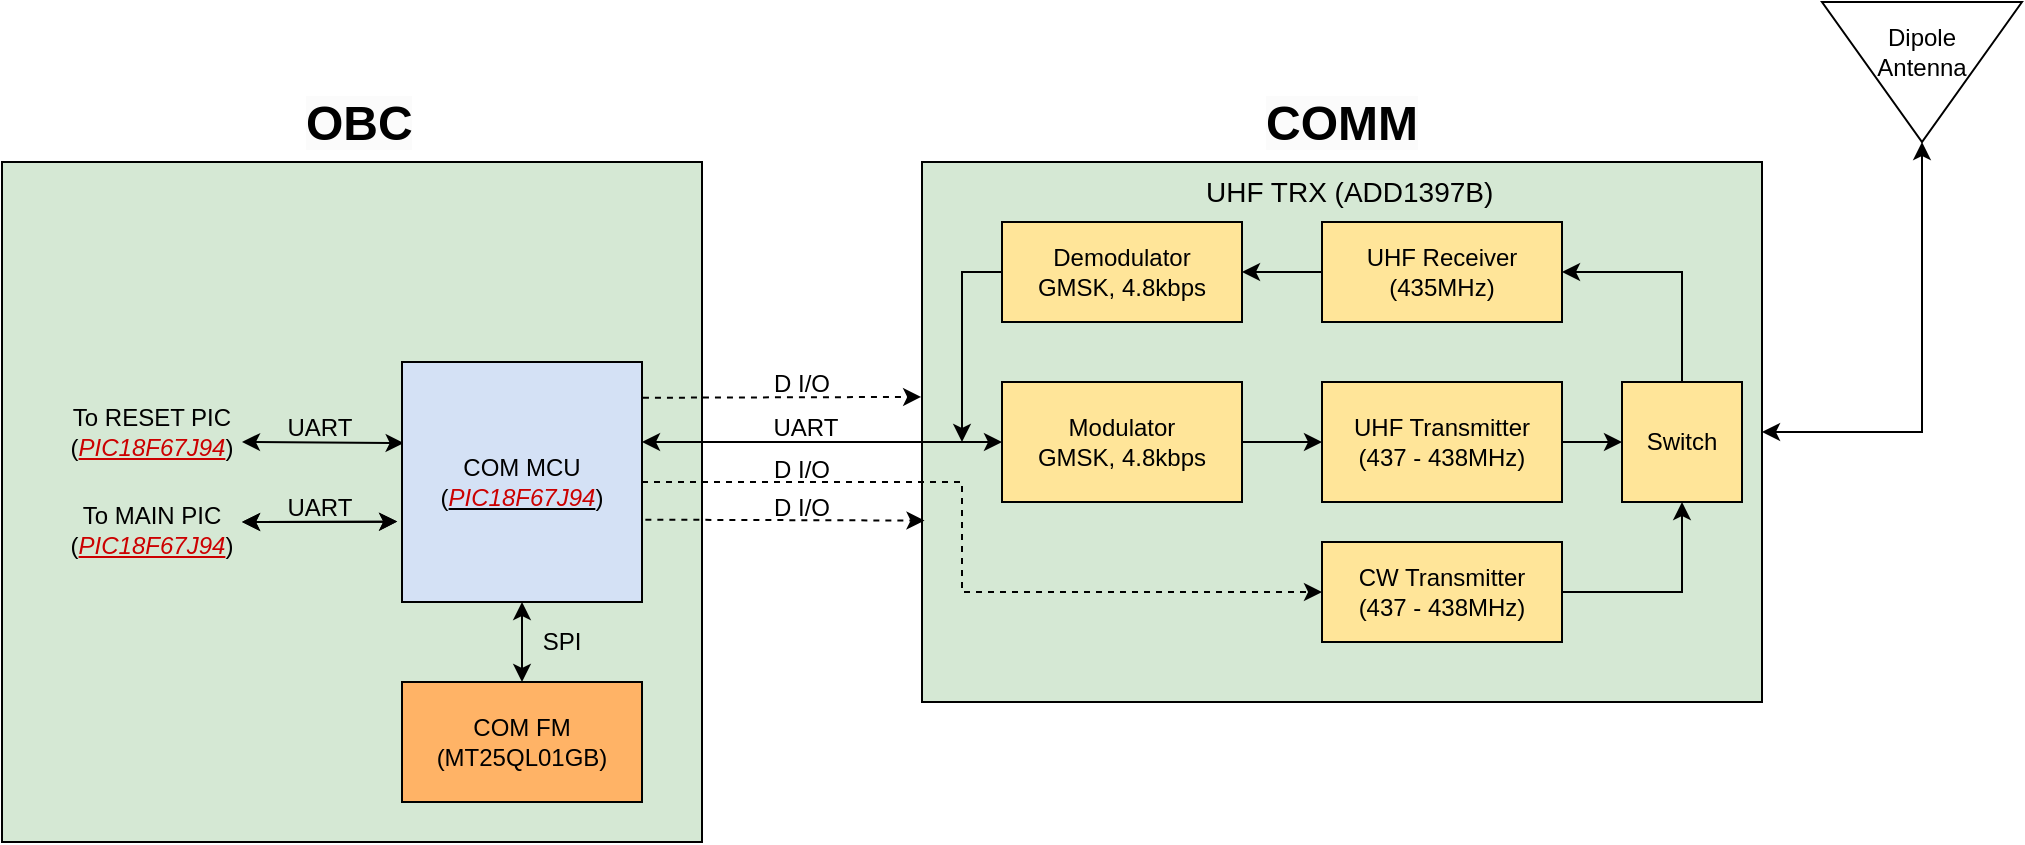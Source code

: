 <mxfile version="20.7.4" type="device"><diagram id="BN_FmwBf_V2TEMfLooTs" name="Page-1"><mxGraphModel dx="1274" dy="605" grid="1" gridSize="10" guides="1" tooltips="1" connect="1" arrows="1" fold="1" page="1" pageScale="1" pageWidth="1654" pageHeight="2336" math="0" shadow="0"><root><mxCell id="0"/><mxCell id="1" parent="0"/><mxCell id="EsB7OVVtBHfgKx1OvmBO-109" value="" style="group" parent="1" vertex="1" connectable="0"><mxGeometry x="240" y="90" width="1010" height="420" as="geometry"/></mxCell><mxCell id="EsB7OVVtBHfgKx1OvmBO-51" value="" style="rounded=0;whiteSpace=wrap;html=1;fillColor=#D5E8D4;" parent="EsB7OVVtBHfgKx1OvmBO-109" vertex="1"><mxGeometry y="80" width="350" height="340" as="geometry"/></mxCell><mxCell id="azYtpd8eH8XMr61O0K3z-15" value="" style="rounded=0;whiteSpace=wrap;html=1;fillColor=#D5E8D4;" parent="EsB7OVVtBHfgKx1OvmBO-109" vertex="1"><mxGeometry x="460" y="80" width="420" height="270" as="geometry"/></mxCell><mxCell id="azYtpd8eH8XMr61O0K3z-3" value="Demodulator&lt;br&gt;GMSK, 4.8kbps" style="rounded=0;whiteSpace=wrap;html=1;fillColor=#FFE599;" parent="EsB7OVVtBHfgKx1OvmBO-109" vertex="1"><mxGeometry x="500" y="110" width="120" height="50" as="geometry"/></mxCell><mxCell id="azYtpd8eH8XMr61O0K3z-4" value="UHF Receiver&lt;br&gt;(435MHz)" style="rounded=0;whiteSpace=wrap;html=1;fillColor=#FFE599;" parent="EsB7OVVtBHfgKx1OvmBO-109" vertex="1"><mxGeometry x="660" y="110" width="120" height="50" as="geometry"/></mxCell><mxCell id="azYtpd8eH8XMr61O0K3z-5" value="Switch" style="whiteSpace=wrap;html=1;aspect=fixed;fillColor=#FFE599;" parent="EsB7OVVtBHfgKx1OvmBO-109" vertex="1"><mxGeometry x="810" y="190" width="60" height="60" as="geometry"/></mxCell><mxCell id="azYtpd8eH8XMr61O0K3z-7" value="UHF Transmitter&lt;br&gt;(437 - 438MHz)" style="rounded=0;whiteSpace=wrap;html=1;fillColor=#FFE599;" parent="EsB7OVVtBHfgKx1OvmBO-109" vertex="1"><mxGeometry x="660" y="190" width="120" height="60" as="geometry"/></mxCell><mxCell id="azYtpd8eH8XMr61O0K3z-8" value="Modulator&lt;br&gt;GMSK, 4.8kbps" style="rounded=0;whiteSpace=wrap;html=1;fillColor=#FFE599;" parent="EsB7OVVtBHfgKx1OvmBO-109" vertex="1"><mxGeometry x="500" y="190" width="120" height="60" as="geometry"/></mxCell><mxCell id="azYtpd8eH8XMr61O0K3z-11" value="CW Transmitter&lt;br&gt;(437 - 438MHz)" style="rounded=0;whiteSpace=wrap;html=1;fillColor=#FFE599;" parent="EsB7OVVtBHfgKx1OvmBO-109" vertex="1"><mxGeometry x="660" y="270" width="120" height="50" as="geometry"/></mxCell><mxCell id="EsB7OVVtBHfgKx1OvmBO-3" value="" style="endArrow=classic;html=1;rounded=0;exitX=1;exitY=0.5;exitDx=0;exitDy=0;" parent="EsB7OVVtBHfgKx1OvmBO-109" source="azYtpd8eH8XMr61O0K3z-8" target="azYtpd8eH8XMr61O0K3z-7" edge="1"><mxGeometry width="50" height="50" relative="1" as="geometry"><mxPoint x="380" y="250" as="sourcePoint"/><mxPoint x="430" y="200" as="targetPoint"/></mxGeometry></mxCell><mxCell id="EsB7OVVtBHfgKx1OvmBO-4" value="" style="endArrow=classic;html=1;rounded=0;exitX=0;exitY=0.5;exitDx=0;exitDy=0;" parent="EsB7OVVtBHfgKx1OvmBO-109" source="azYtpd8eH8XMr61O0K3z-3" edge="1"><mxGeometry width="50" height="50" relative="1" as="geometry"><mxPoint x="380" y="250" as="sourcePoint"/><mxPoint x="480" y="220" as="targetPoint"/><Array as="points"><mxPoint x="480" y="135"/></Array></mxGeometry></mxCell><mxCell id="EsB7OVVtBHfgKx1OvmBO-5" value="" style="endArrow=classic;html=1;rounded=0;exitX=0;exitY=0.5;exitDx=0;exitDy=0;entryX=1;entryY=0.5;entryDx=0;entryDy=0;" parent="EsB7OVVtBHfgKx1OvmBO-109" source="azYtpd8eH8XMr61O0K3z-4" target="azYtpd8eH8XMr61O0K3z-3" edge="1"><mxGeometry width="50" height="50" relative="1" as="geometry"><mxPoint x="710" y="90" as="sourcePoint"/><mxPoint x="760" y="40" as="targetPoint"/></mxGeometry></mxCell><mxCell id="EsB7OVVtBHfgKx1OvmBO-6" value="" style="endArrow=classic;html=1;rounded=0;exitX=0.5;exitY=0;exitDx=0;exitDy=0;entryX=1;entryY=0.5;entryDx=0;entryDy=0;" parent="EsB7OVVtBHfgKx1OvmBO-109" source="azYtpd8eH8XMr61O0K3z-5" target="azYtpd8eH8XMr61O0K3z-4" edge="1"><mxGeometry width="50" height="50" relative="1" as="geometry"><mxPoint x="820" y="160" as="sourcePoint"/><mxPoint x="870" y="110" as="targetPoint"/><Array as="points"><mxPoint x="840" y="135"/></Array></mxGeometry></mxCell><mxCell id="EsB7OVVtBHfgKx1OvmBO-7" value="" style="endArrow=classic;startArrow=classic;html=1;rounded=0;entryX=0;entryY=0.5;entryDx=0;entryDy=0;" parent="EsB7OVVtBHfgKx1OvmBO-109" target="azYtpd8eH8XMr61O0K3z-8" edge="1"><mxGeometry width="50" height="50" relative="1" as="geometry"><mxPoint x="320" y="220" as="sourcePoint"/><mxPoint x="460" y="220" as="targetPoint"/></mxGeometry></mxCell><mxCell id="EsB7OVVtBHfgKx1OvmBO-11" value="" style="endArrow=classic;html=1;rounded=0;exitX=1;exitY=0.5;exitDx=0;exitDy=0;entryX=0;entryY=0.5;entryDx=0;entryDy=0;" parent="EsB7OVVtBHfgKx1OvmBO-109" source="azYtpd8eH8XMr61O0K3z-7" target="azYtpd8eH8XMr61O0K3z-5" edge="1"><mxGeometry width="50" height="50" relative="1" as="geometry"><mxPoint x="550" y="220" as="sourcePoint"/><mxPoint x="600" y="170" as="targetPoint"/></mxGeometry></mxCell><mxCell id="EsB7OVVtBHfgKx1OvmBO-12" value="UART" style="text;html=1;strokeColor=none;fillColor=none;align=center;verticalAlign=middle;whiteSpace=wrap;rounded=0;" parent="EsB7OVVtBHfgKx1OvmBO-109" vertex="1"><mxGeometry x="372" y="198" width="60" height="30" as="geometry"/></mxCell><mxCell id="EsB7OVVtBHfgKx1OvmBO-14" value="" style="endArrow=classic;html=1;rounded=0;exitX=1;exitY=0.5;exitDx=0;exitDy=0;entryX=0;entryY=0.5;entryDx=0;entryDy=0;dashed=1;" parent="EsB7OVVtBHfgKx1OvmBO-109" source="EsB7OVVtBHfgKx1OvmBO-31" target="azYtpd8eH8XMr61O0K3z-11" edge="1"><mxGeometry width="50" height="50" relative="1" as="geometry"><mxPoint x="510" y="230" as="sourcePoint"/><mxPoint x="560" y="180" as="targetPoint"/><Array as="points"><mxPoint x="480" y="240"/><mxPoint x="480" y="295"/></Array></mxGeometry></mxCell><mxCell id="EsB7OVVtBHfgKx1OvmBO-16" value="D I/O" style="text;html=1;strokeColor=none;fillColor=none;align=center;verticalAlign=middle;whiteSpace=wrap;rounded=0;" parent="EsB7OVVtBHfgKx1OvmBO-109" vertex="1"><mxGeometry x="370" y="219" width="60" height="30" as="geometry"/></mxCell><mxCell id="EsB7OVVtBHfgKx1OvmBO-17" value="" style="endArrow=classic;html=1;rounded=0;exitX=1.014;exitY=0.657;exitDx=0;exitDy=0;exitPerimeter=0;entryX=0.003;entryY=0.664;entryDx=0;entryDy=0;dashed=1;entryPerimeter=0;" parent="EsB7OVVtBHfgKx1OvmBO-109" source="EsB7OVVtBHfgKx1OvmBO-31" target="azYtpd8eH8XMr61O0K3z-15" edge="1"><mxGeometry width="50" height="50" relative="1" as="geometry"><mxPoint x="510" y="230" as="sourcePoint"/><mxPoint x="560" y="180" as="targetPoint"/></mxGeometry></mxCell><mxCell id="EsB7OVVtBHfgKx1OvmBO-18" value="" style="endArrow=classic;html=1;rounded=0;entryX=-0.001;entryY=0.435;entryDx=0;entryDy=0;entryPerimeter=0;exitX=1.004;exitY=0.149;exitDx=0;exitDy=0;exitPerimeter=0;dashed=1;" parent="EsB7OVVtBHfgKx1OvmBO-109" source="EsB7OVVtBHfgKx1OvmBO-31" target="azYtpd8eH8XMr61O0K3z-15" edge="1"><mxGeometry width="50" height="50" relative="1" as="geometry"><mxPoint x="320" y="203" as="sourcePoint"/><mxPoint x="560" y="180" as="targetPoint"/></mxGeometry></mxCell><mxCell id="EsB7OVVtBHfgKx1OvmBO-19" value="D I/O" style="text;html=1;strokeColor=none;fillColor=none;align=center;verticalAlign=middle;whiteSpace=wrap;rounded=0;" parent="EsB7OVVtBHfgKx1OvmBO-109" vertex="1"><mxGeometry x="370" y="176" width="60" height="30" as="geometry"/></mxCell><mxCell id="EsB7OVVtBHfgKx1OvmBO-22" value="D I/O" style="text;html=1;strokeColor=none;fillColor=none;align=center;verticalAlign=middle;whiteSpace=wrap;rounded=0;" parent="EsB7OVVtBHfgKx1OvmBO-109" vertex="1"><mxGeometry x="370" y="238" width="60" height="30" as="geometry"/></mxCell><mxCell id="EsB7OVVtBHfgKx1OvmBO-23" value="" style="endArrow=classic;startArrow=classic;html=1;rounded=0;exitX=1;exitY=0.5;exitDx=0;exitDy=0;" parent="EsB7OVVtBHfgKx1OvmBO-109" source="azYtpd8eH8XMr61O0K3z-15" edge="1"><mxGeometry width="50" height="50" relative="1" as="geometry"><mxPoint x="570" y="170" as="sourcePoint"/><mxPoint x="960" y="70" as="targetPoint"/><Array as="points"><mxPoint x="960" y="215"/></Array></mxGeometry></mxCell><mxCell id="EsB7OVVtBHfgKx1OvmBO-26" value="" style="group" parent="EsB7OVVtBHfgKx1OvmBO-109" vertex="1" connectable="0"><mxGeometry x="910" width="100" height="70" as="geometry"/></mxCell><mxCell id="EsB7OVVtBHfgKx1OvmBO-24" value="" style="triangle;whiteSpace=wrap;html=1;rotation=90;" parent="EsB7OVVtBHfgKx1OvmBO-26" vertex="1"><mxGeometry x="15" y="-15" width="70" height="100" as="geometry"/></mxCell><mxCell id="EsB7OVVtBHfgKx1OvmBO-25" value="Dipole Antenna" style="text;html=1;strokeColor=none;fillColor=none;align=center;verticalAlign=middle;whiteSpace=wrap;rounded=0;" parent="EsB7OVVtBHfgKx1OvmBO-26" vertex="1"><mxGeometry x="20" y="10" width="60" height="30" as="geometry"/></mxCell><mxCell id="EsB7OVVtBHfgKx1OvmBO-27" value="" style="endArrow=classic;html=1;rounded=0;exitX=1;exitY=0.5;exitDx=0;exitDy=0;entryX=0.5;entryY=1;entryDx=0;entryDy=0;" parent="EsB7OVVtBHfgKx1OvmBO-109" source="azYtpd8eH8XMr61O0K3z-11" target="azYtpd8eH8XMr61O0K3z-5" edge="1"><mxGeometry width="50" height="50" relative="1" as="geometry"><mxPoint x="570" y="160" as="sourcePoint"/><mxPoint x="620" y="110" as="targetPoint"/><Array as="points"><mxPoint x="840" y="295"/></Array></mxGeometry></mxCell><mxCell id="EsB7OVVtBHfgKx1OvmBO-40" value="" style="group" parent="EsB7OVVtBHfgKx1OvmBO-109" vertex="1" connectable="0"><mxGeometry x="70" y="170" width="250" height="230" as="geometry"/></mxCell><mxCell id="azYtpd8eH8XMr61O0K3z-1" value="COM MCU&lt;br&gt;(PIC18F67J94)" style="whiteSpace=wrap;html=1;aspect=fixed;" parent="EsB7OVVtBHfgKx1OvmBO-40" vertex="1"><mxGeometry x="130" y="10" width="120" height="120" as="geometry"/></mxCell><mxCell id="azYtpd8eH8XMr61O0K3z-16" value="COM FM&lt;br&gt;(MT25QL01GB)" style="rounded=0;whiteSpace=wrap;html=1;" parent="EsB7OVVtBHfgKx1OvmBO-40" vertex="1"><mxGeometry x="130" y="170" width="120" height="60" as="geometry"/></mxCell><mxCell id="azYtpd8eH8XMr61O0K3z-18" value="" style="endArrow=classic;startArrow=classic;html=1;rounded=0;exitX=0.5;exitY=0;exitDx=0;exitDy=0;entryX=0.5;entryY=1;entryDx=0;entryDy=0;" parent="EsB7OVVtBHfgKx1OvmBO-40" source="azYtpd8eH8XMr61O0K3z-16" target="azYtpd8eH8XMr61O0K3z-1" edge="1"><mxGeometry width="50" height="50" relative="1" as="geometry"><mxPoint x="320" y="120" as="sourcePoint"/><mxPoint x="370" y="70" as="targetPoint"/></mxGeometry></mxCell><mxCell id="azYtpd8eH8XMr61O0K3z-20" value="" style="endArrow=classic;startArrow=classic;html=1;rounded=0;exitX=-0.02;exitY=0.665;exitDx=0;exitDy=0;exitPerimeter=0;" parent="EsB7OVVtBHfgKx1OvmBO-40" source="azYtpd8eH8XMr61O0K3z-1" edge="1"><mxGeometry width="50" height="50" relative="1" as="geometry"><mxPoint x="320" y="120" as="sourcePoint"/><mxPoint x="50" y="90" as="targetPoint"/></mxGeometry></mxCell><mxCell id="azYtpd8eH8XMr61O0K3z-21" value="" style="endArrow=classic;startArrow=classic;html=1;rounded=0;entryX=0.007;entryY=0.338;entryDx=0;entryDy=0;entryPerimeter=0;" parent="EsB7OVVtBHfgKx1OvmBO-40" target="azYtpd8eH8XMr61O0K3z-1" edge="1"><mxGeometry width="50" height="50" relative="1" as="geometry"><mxPoint x="50" y="50" as="sourcePoint"/><mxPoint x="70" y="60" as="targetPoint"/></mxGeometry></mxCell><mxCell id="EsB7OVVtBHfgKx1OvmBO-29" value="COM MCU&lt;br&gt;(PIC18F67J94)" style="whiteSpace=wrap;html=1;aspect=fixed;" parent="EsB7OVVtBHfgKx1OvmBO-40" vertex="1"><mxGeometry x="130" y="10" width="120" height="120" as="geometry"/></mxCell><mxCell id="EsB7OVVtBHfgKx1OvmBO-30" value="COM FM&lt;br&gt;(MT25QL01GB)" style="rounded=0;whiteSpace=wrap;html=1;" parent="EsB7OVVtBHfgKx1OvmBO-40" vertex="1"><mxGeometry x="130" y="170" width="120" height="60" as="geometry"/></mxCell><mxCell id="EsB7OVVtBHfgKx1OvmBO-38" value="" style="group" parent="EsB7OVVtBHfgKx1OvmBO-40" vertex="1" connectable="0"><mxGeometry width="250" height="230" as="geometry"/></mxCell><mxCell id="EsB7OVVtBHfgKx1OvmBO-31" value="COM MCU&lt;br&gt;(&lt;u&gt;&lt;font color=&quot;#cc0000&quot;&gt;&lt;i&gt;PIC18F67J94&lt;/i&gt;&lt;/font&gt;&lt;/u&gt;)" style="whiteSpace=wrap;html=1;aspect=fixed;fillColor=#D4E1F5;" parent="EsB7OVVtBHfgKx1OvmBO-38" vertex="1"><mxGeometry x="130" y="10" width="120" height="120" as="geometry"/></mxCell><mxCell id="EsB7OVVtBHfgKx1OvmBO-32" value="COM FM&lt;br&gt;(MT25QL01GB)" style="rounded=0;whiteSpace=wrap;html=1;fillColor=#FFB366;" parent="EsB7OVVtBHfgKx1OvmBO-38" vertex="1"><mxGeometry x="130" y="170" width="120" height="60" as="geometry"/></mxCell><mxCell id="EsB7OVVtBHfgKx1OvmBO-34" value="UART" style="text;html=1;strokeColor=none;fillColor=none;align=center;verticalAlign=middle;whiteSpace=wrap;rounded=0;" parent="EsB7OVVtBHfgKx1OvmBO-38" vertex="1"><mxGeometry x="58.8" y="68" width="60" height="30" as="geometry"/></mxCell><mxCell id="EsB7OVVtBHfgKx1OvmBO-39" value="" style="group" parent="EsB7OVVtBHfgKx1OvmBO-38" vertex="1" connectable="0"><mxGeometry x="50" y="20" width="77.6" height="70" as="geometry"/></mxCell><mxCell id="EsB7OVVtBHfgKx1OvmBO-36" value="" style="endArrow=classic;startArrow=classic;html=1;rounded=0;exitX=-0.02;exitY=0.665;exitDx=0;exitDy=0;exitPerimeter=0;" parent="EsB7OVVtBHfgKx1OvmBO-39" edge="1"><mxGeometry width="50" height="50" relative="1" as="geometry"><mxPoint x="77.6" y="69.8" as="sourcePoint"/><mxPoint y="70" as="targetPoint"/></mxGeometry></mxCell><mxCell id="EsB7OVVtBHfgKx1OvmBO-43" value="UART" style="text;html=1;strokeColor=none;fillColor=none;align=center;verticalAlign=middle;whiteSpace=wrap;rounded=0;" parent="EsB7OVVtBHfgKx1OvmBO-39" vertex="1"><mxGeometry x="8.8" y="8" width="60" height="30" as="geometry"/></mxCell><mxCell id="azYtpd8eH8XMr61O0K3z-19" value="SPI" style="text;html=1;strokeColor=none;fillColor=none;align=center;verticalAlign=middle;whiteSpace=wrap;rounded=0;" parent="EsB7OVVtBHfgKx1OvmBO-38" vertex="1"><mxGeometry x="180" y="135" width="60" height="30" as="geometry"/></mxCell><mxCell id="EsB7OVVtBHfgKx1OvmBO-35" value="To RESET PIC&lt;br&gt;(&lt;font color=&quot;#cc0000&quot;&gt;&lt;u&gt;&lt;i&gt;PIC18F67J94&lt;/i&gt;&lt;/u&gt;&lt;/font&gt;)" style="text;html=1;strokeColor=none;fillColor=none;align=center;verticalAlign=middle;whiteSpace=wrap;rounded=0;" parent="EsB7OVVtBHfgKx1OvmBO-109" vertex="1"><mxGeometry x="30" y="200" width="90" height="30" as="geometry"/></mxCell><mxCell id="EsB7OVVtBHfgKx1OvmBO-44" value="To MAIN PIC&lt;br&gt;(&lt;font color=&quot;#cc0000&quot;&gt;&lt;i&gt;&lt;u&gt;PIC18F67J94&lt;/u&gt;&lt;/i&gt;&lt;/font&gt;)" style="text;html=1;strokeColor=none;fillColor=none;align=center;verticalAlign=middle;whiteSpace=wrap;rounded=0;" parent="EsB7OVVtBHfgKx1OvmBO-109" vertex="1"><mxGeometry x="30" y="249" width="90" height="30" as="geometry"/></mxCell><mxCell id="EsB7OVVtBHfgKx1OvmBO-48" value="&lt;div style=&quot;text-align: center; font-size: 14px;&quot;&gt;&lt;span style=&quot;background-color: initial; font-size: 14px;&quot;&gt;UHF TRX (ADD1397B)&lt;/span&gt;&lt;/div&gt;" style="text;whiteSpace=wrap;html=1;fontSize=14;" parent="EsB7OVVtBHfgKx1OvmBO-109" vertex="1"><mxGeometry x="600" y="80" width="160" height="30" as="geometry"/></mxCell><mxCell id="EsB7OVVtBHfgKx1OvmBO-49" value="&lt;span style=&quot;color: rgb(0, 0, 0); font-family: Helvetica; font-size: 24px; font-style: normal; font-variant-ligatures: normal; font-variant-caps: normal; letter-spacing: normal; orphans: 2; text-align: center; text-indent: 0px; text-transform: none; widows: 2; word-spacing: 0px; -webkit-text-stroke-width: 0px; background-color: rgb(251, 251, 251); text-decoration-thickness: initial; text-decoration-style: initial; text-decoration-color: initial; float: none; display: inline !important;&quot;&gt;&lt;b style=&quot;font-size: 24px;&quot;&gt;COMM&lt;/b&gt;&lt;/span&gt;" style="text;whiteSpace=wrap;html=1;fontSize=24;" parent="EsB7OVVtBHfgKx1OvmBO-109" vertex="1"><mxGeometry x="630" y="40" width="90" height="30" as="geometry"/></mxCell><mxCell id="EsB7OVVtBHfgKx1OvmBO-50" value="&lt;span style=&quot;color: rgb(0, 0, 0); font-family: Helvetica; font-size: 24px; font-style: normal; font-variant-ligatures: normal; font-variant-caps: normal; letter-spacing: normal; orphans: 2; text-align: center; text-indent: 0px; text-transform: none; widows: 2; word-spacing: 0px; -webkit-text-stroke-width: 0px; background-color: rgb(251, 251, 251); text-decoration-thickness: initial; text-decoration-style: initial; text-decoration-color: initial; float: none; display: inline !important;&quot;&gt;&lt;b style=&quot;font-size: 24px;&quot;&gt;OBC&lt;/b&gt;&lt;/span&gt;" style="text;whiteSpace=wrap;html=1;fontSize=24;" parent="EsB7OVVtBHfgKx1OvmBO-109" vertex="1"><mxGeometry x="150" y="40" width="50" height="30" as="geometry"/></mxCell></root></mxGraphModel></diagram></mxfile>